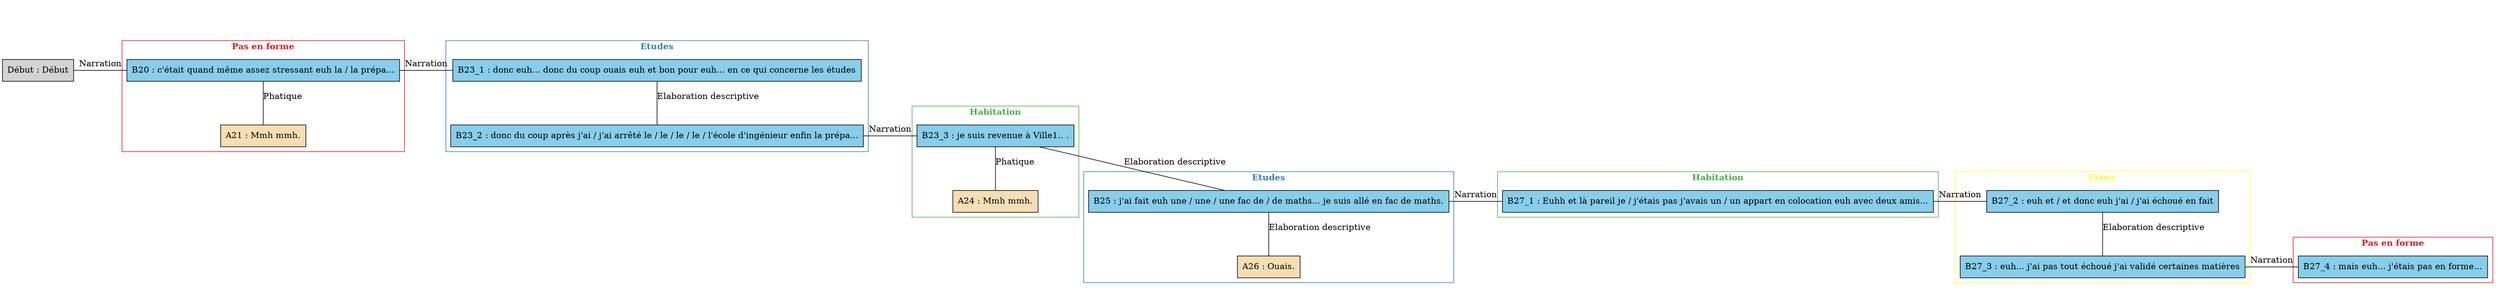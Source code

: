digraph A13 {
	node [shape=box style=filled]
	newrank=true
	zero [style=invis]
	"Début" [label="Début : Début"]
	B20 [label="B20 : c'était quand même assez stressant euh la / la prépa..." fillcolor=skyblue]
	A21 [label="A21 : Mmh mmh." fillcolor=wheat]
	B23_1 [label="B23_1 : donc euh... donc du coup ouais euh et bon pour euh... en ce qui concerne les études" fillcolor=skyblue]
	B23_2 [label="B23_2 : donc du coup après j'ai / j'ai arrêté le / le / le / le / l'école d'ingénieur enfin la prépa..." fillcolor=skyblue]
	B23_3 [label="B23_3 : je suis revenue à Ville1.. ." fillcolor=skyblue]
	A24 [label="A24 : Mmh mmh." fillcolor=wheat]
	B25 [label="B25 : j'ai fait euh une / une / une fac de / de maths... je suis allé en fac de maths." fillcolor=skyblue]
	A26 [label="A26 : Ouais." fillcolor=wheat]
	B27_1 [label="B27_1 : Euhh et là pareil je / j'étais pas j'avais un / un appart en colocation euh avec deux amis..." fillcolor=skyblue]
	B27_2 [label="B27_2 : euh et / et donc euh j'ai / j'ai échoué en fait" fillcolor=skyblue]
	B27_3 [label="B27_3 : euh... j'ai pas tout échoué j'ai validé certaines matières" fillcolor=skyblue]
	B27_4 [label="B27_4 : mais euh... j'étais pas en forme..." fillcolor=skyblue]
	zero -> "Début" [label="" style=invis]
	zero -> B20 [style=invis weight=1]
	"Début" -> B20 [label=Narration constraint=false dir=none]
	B20 -> A21 [label=Phatique dir=none weight=2]
	zero -> B23_1 [style=invis weight=1]
	B20 -> B23_1 [label=Narration constraint=false dir=none]
	B23_3 -> A24 [label=Phatique dir=none weight=2]
	B23_1 -> B23_3 [style=invis weight=1]
	B23_2 -> B23_3 [label=Narration constraint=false dir=none]
	B23_1 -> B23_2 [label="Elaboration descriptive" dir=none weight=2]
	B23_3 -> B25 [label="Elaboration descriptive" dir=none weight=2]
	B25 -> A26 [label="Elaboration descriptive" dir=none weight=2]
	B23_3 -> B27_1 [style=invis weight=1]
	B25 -> B27_1 [label=Narration constraint=false dir=none]
	B23_3 -> B27_2 [style=invis weight=1]
	B27_1 -> B27_2 [label=Narration constraint=false dir=none]
	B27_2 -> B27_3 [label="Elaboration descriptive" dir=none weight=2]
	B27_2 -> B27_4 [style=invis weight=1]
	B27_3 -> B27_4 [label=Narration constraint=false dir=none]
	subgraph cluster_1 {
		label=<<B>Pas en forme</B>>
		colorscheme=set19
		color=1
		fontcolor=1
		B20
		A21
	}
	subgraph cluster_2 {
		label=<<B>Etudes</B>>
		colorscheme=set19
		color=2
		fontcolor=2
		B23_1
		B23_2
	}
	subgraph cluster_3 {
		label=<<B>Habitation</B>>
		colorscheme=set19
		color=3
		fontcolor=3
		B23_3
		A24
	}
	subgraph cluster_4 {
		label=<<B>Etudes</B>>
		colorscheme=set19
		color=2
		fontcolor=2
		B25
		A26
	}
	subgraph cluster_5 {
		label=<<B>Habitation</B>>
		colorscheme=set19
		color=3
		fontcolor=3
		B27_1
	}
	subgraph cluster_6 {
		label=<<B>Echec</B>>
		colorscheme=set19
		color=6
		fontcolor=6
		B27_2
		B27_3
	}
	subgraph cluster_7 {
		label=<<B>Pas en forme</B>>
		colorscheme=set19
		color=1
		fontcolor=1
		B27_4
	}
}
